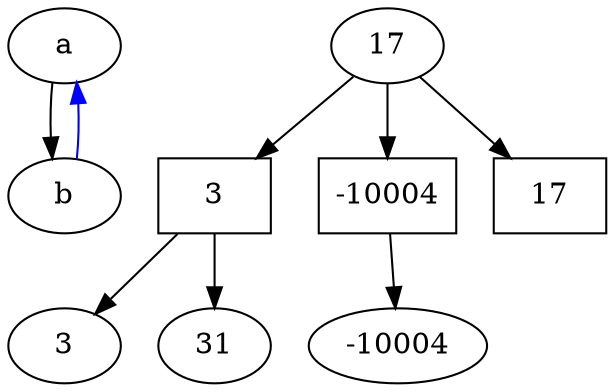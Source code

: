 // export as svg and view in browser to see tooltips
strict digraph { 
  a -> b
  a -> b
  b -> a [color=blue]
  R[label = 17] 
  R -> { A, B, C }
  A -> { D, E }
  B -> { F }
  // min level nodes
  subgraph { 
    rank = same; 
      A[shape = box label = 3 
        tooltip = "riggle\ndiggle\ndumtree"]; 
      B[shape = box label = -10004]; 
      C[shape = box label = 17]; 
  } 
  //next max level nodes
  subgraph { 
    rank = same; 
      D[shape = ellipse label = 3 
        tooltip = "pig\nblart"]; 
      E[shape = ellipse label = 31]; 
      F[shape = ellipse label = -10004];
  }   
} 